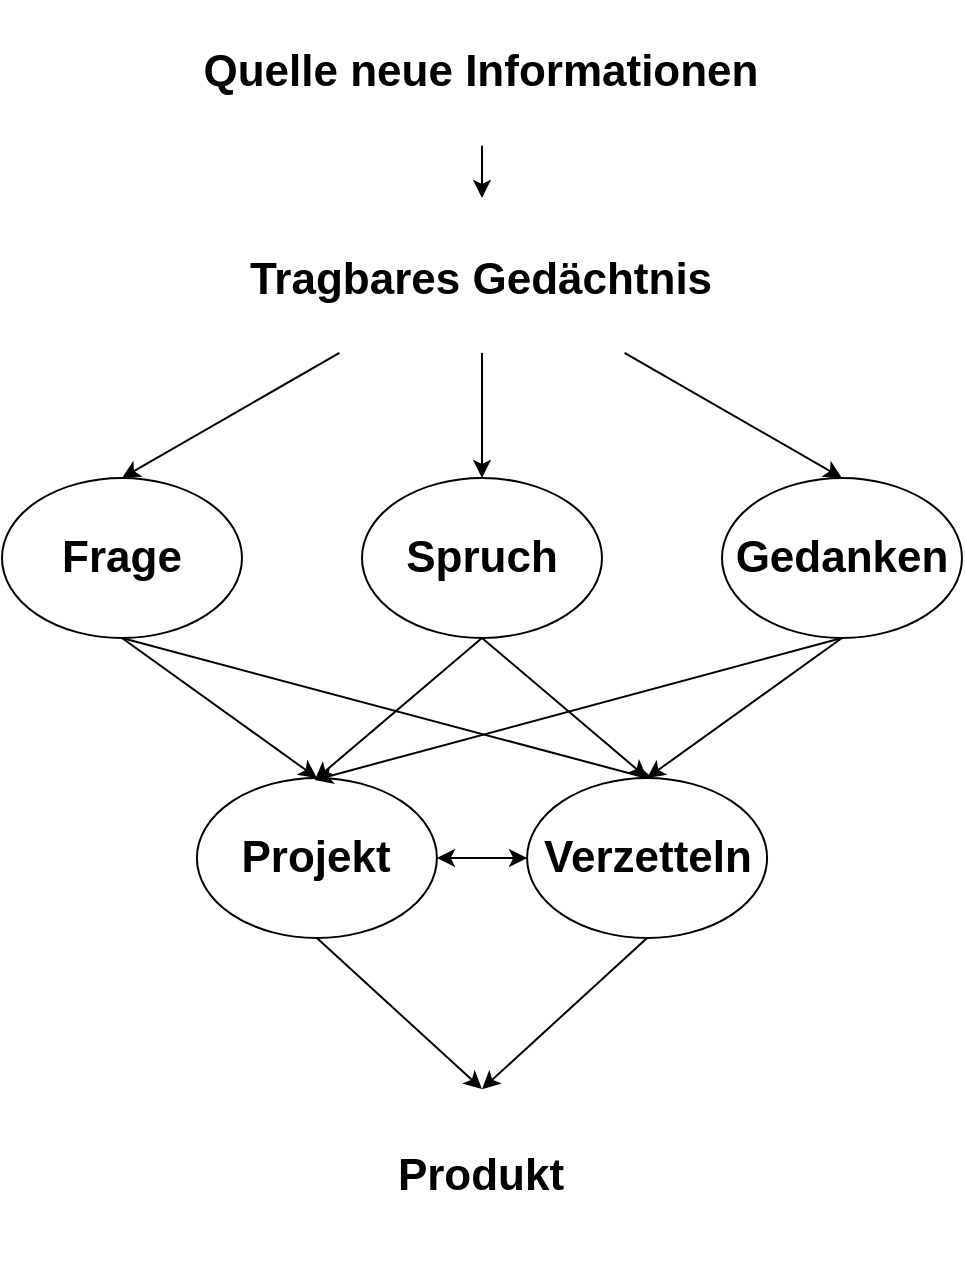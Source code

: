 <mxfile version="13.6.10" type="github" pages="2"><diagram id="3uAsL9i0qD9q28Ivpjxe" name="View"><mxGraphModel dx="1038" dy="575" grid="1" gridSize="10" guides="1" tooltips="1" connect="1" arrows="1" fold="1" page="1" pageScale="1" pageWidth="1169" pageHeight="827" math="0" shadow="0"><root><mxCell id="0"/><mxCell id="1" parent="0"/><mxCell id="ZO8J95SFuzFY4x3jLayi-111" style="rounded=1;sketch=0;orthogonalLoop=1;jettySize=auto;html=1;exitX=0.5;exitY=1;exitDx=0;exitDy=0;entryX=0.5;entryY=0;entryDx=0;entryDy=0;startArrow=none;startFill=0;strokeWidth=1;endArrow=classic;endFill=1;" parent="1" source="ZO8J95SFuzFY4x3jLayi-110" edge="1"><mxGeometry relative="1" as="geometry"><mxPoint x="584.996" y="197" as="targetPoint"/></mxGeometry></mxCell><mxCell id="ZO8J95SFuzFY4x3jLayi-110" value="&lt;font style=&quot;font-size: 22px&quot;&gt;&lt;b&gt;Quelle neue Informationen&lt;/b&gt;&lt;/font&gt;" style="text;html=1;strokeColor=none;fillColor=none;align=center;verticalAlign=middle;whiteSpace=wrap;rounded=0;" parent="1" vertex="1"><mxGeometry x="442.448" y="98" width="285.097" height="72.857" as="geometry"/></mxCell><mxCell id="ZO8J95SFuzFY4x3jLayi-113" style="edgeStyle=none;rounded=1;sketch=0;orthogonalLoop=1;jettySize=auto;html=1;exitX=0.5;exitY=0;exitDx=0;exitDy=0;entryX=0.5;entryY=1;entryDx=0;entryDy=0;startArrow=classic;startFill=1;strokeWidth=1;endArrow=none;endFill=0;" parent="1" source="ZO8J95SFuzFY4x3jLayi-112" target="p1HnyAOGCNcME6CE6XAC-10" edge="1"><mxGeometry relative="1" as="geometry"><mxPoint x="585.001" y="640.0" as="targetPoint"/></mxGeometry></mxCell><mxCell id="ZO8J95SFuzFY4x3jLayi-112" value="&lt;font style=&quot;font-size: 22px&quot;&gt;&lt;b&gt;Produkt&lt;/b&gt;&lt;/font&gt;" style="text;html=1;strokeColor=none;fillColor=none;align=center;verticalAlign=middle;whiteSpace=wrap;rounded=0;" parent="1" vertex="1"><mxGeometry x="487.355" y="642.571" width="195.291" height="87.429" as="geometry"/></mxCell><mxCell id="p1HnyAOGCNcME6CE6XAC-17" style="edgeStyle=none;rounded=0;orthogonalLoop=1;jettySize=auto;html=1;exitX=0.25;exitY=1;exitDx=0;exitDy=0;entryX=0.5;entryY=0;entryDx=0;entryDy=0;" parent="1" source="p1HnyAOGCNcME6CE6XAC-9" target="p1HnyAOGCNcME6CE6XAC-12" edge="1"><mxGeometry relative="1" as="geometry"/></mxCell><mxCell id="p1HnyAOGCNcME6CE6XAC-18" style="edgeStyle=none;rounded=0;orthogonalLoop=1;jettySize=auto;html=1;exitX=0.5;exitY=1;exitDx=0;exitDy=0;entryX=0.5;entryY=0;entryDx=0;entryDy=0;" parent="1" source="p1HnyAOGCNcME6CE6XAC-9" target="p1HnyAOGCNcME6CE6XAC-13" edge="1"><mxGeometry relative="1" as="geometry"/></mxCell><mxCell id="p1HnyAOGCNcME6CE6XAC-19" style="edgeStyle=none;rounded=0;orthogonalLoop=1;jettySize=auto;html=1;exitX=0.75;exitY=1;exitDx=0;exitDy=0;entryX=0.5;entryY=0;entryDx=0;entryDy=0;" parent="1" source="p1HnyAOGCNcME6CE6XAC-9" target="p1HnyAOGCNcME6CE6XAC-14" edge="1"><mxGeometry relative="1" as="geometry"/></mxCell><mxCell id="p1HnyAOGCNcME6CE6XAC-9" value="&lt;font style=&quot;font-size: 22px&quot;&gt;&lt;b&gt;Tragbares Gedächtnis&lt;/b&gt;&lt;/font&gt;" style="text;html=1;strokeColor=none;fillColor=none;align=center;verticalAlign=middle;whiteSpace=wrap;rounded=0;" parent="1" vertex="1"><mxGeometry x="442.448" y="201.57" width="285.097" height="72.857" as="geometry"/></mxCell><mxCell id="p1HnyAOGCNcME6CE6XAC-26" style="edgeStyle=none;rounded=0;orthogonalLoop=1;jettySize=auto;html=1;exitX=1;exitY=0.5;exitDx=0;exitDy=0;entryX=0;entryY=0.5;entryDx=0;entryDy=0;startArrow=classic;startFill=1;" parent="1" source="p1HnyAOGCNcME6CE6XAC-10" target="p1HnyAOGCNcME6CE6XAC-15" edge="1"><mxGeometry relative="1" as="geometry"/></mxCell><mxCell id="p1HnyAOGCNcME6CE6XAC-10" value="&lt;span style=&quot;font-size: 22px&quot;&gt;&lt;b&gt;Projekt&lt;/b&gt;&lt;/span&gt;" style="ellipse;whiteSpace=wrap;html=1;" parent="1" vertex="1"><mxGeometry x="442.446" y="486.996" width="120" height="80" as="geometry"/></mxCell><mxCell id="p1HnyAOGCNcME6CE6XAC-22" style="edgeStyle=none;rounded=0;orthogonalLoop=1;jettySize=auto;html=1;exitX=0.5;exitY=1;exitDx=0;exitDy=0;entryX=0.5;entryY=0;entryDx=0;entryDy=0;" parent="1" source="p1HnyAOGCNcME6CE6XAC-12" target="p1HnyAOGCNcME6CE6XAC-10" edge="1"><mxGeometry relative="1" as="geometry"/></mxCell><mxCell id="p1HnyAOGCNcME6CE6XAC-27" style="edgeStyle=none;rounded=0;orthogonalLoop=1;jettySize=auto;html=1;exitX=0.5;exitY=1;exitDx=0;exitDy=0;startArrow=none;startFill=0;" parent="1" source="p1HnyAOGCNcME6CE6XAC-12" edge="1"><mxGeometry relative="1" as="geometry"><mxPoint x="671.39" y="488" as="targetPoint"/></mxGeometry></mxCell><mxCell id="p1HnyAOGCNcME6CE6XAC-12" value="&lt;span style=&quot;font-size: 22px&quot;&gt;&lt;b&gt;Frage&lt;/b&gt;&lt;/span&gt;" style="ellipse;whiteSpace=wrap;html=1;" parent="1" vertex="1"><mxGeometry x="344.996" y="336.996" width="120" height="80" as="geometry"/></mxCell><mxCell id="p1HnyAOGCNcME6CE6XAC-23" style="edgeStyle=none;rounded=0;orthogonalLoop=1;jettySize=auto;html=1;exitX=0.5;exitY=1;exitDx=0;exitDy=0;" parent="1" source="p1HnyAOGCNcME6CE6XAC-13" edge="1"><mxGeometry relative="1" as="geometry"><mxPoint x="501.39" y="488" as="targetPoint"/></mxGeometry></mxCell><mxCell id="p1HnyAOGCNcME6CE6XAC-25" style="edgeStyle=none;rounded=0;orthogonalLoop=1;jettySize=auto;html=1;exitX=0.5;exitY=1;exitDx=0;exitDy=0;entryX=0.5;entryY=0;entryDx=0;entryDy=0;" parent="1" source="p1HnyAOGCNcME6CE6XAC-13" target="p1HnyAOGCNcME6CE6XAC-15" edge="1"><mxGeometry relative="1" as="geometry"/></mxCell><mxCell id="p1HnyAOGCNcME6CE6XAC-13" value="&lt;span style=&quot;font-size: 22px&quot;&gt;&lt;b&gt;Spruch&lt;/b&gt;&lt;/span&gt;" style="ellipse;whiteSpace=wrap;html=1;" parent="1" vertex="1"><mxGeometry x="524.996" y="336.996" width="120" height="80" as="geometry"/></mxCell><mxCell id="p1HnyAOGCNcME6CE6XAC-24" style="edgeStyle=none;rounded=0;orthogonalLoop=1;jettySize=auto;html=1;exitX=0.5;exitY=1;exitDx=0;exitDy=0;entryX=0.5;entryY=0;entryDx=0;entryDy=0;" parent="1" source="p1HnyAOGCNcME6CE6XAC-14" target="p1HnyAOGCNcME6CE6XAC-15" edge="1"><mxGeometry relative="1" as="geometry"/></mxCell><mxCell id="p1HnyAOGCNcME6CE6XAC-28" style="edgeStyle=none;rounded=0;orthogonalLoop=1;jettySize=auto;html=1;exitX=0.5;exitY=1;exitDx=0;exitDy=0;startArrow=none;startFill=0;" parent="1" source="p1HnyAOGCNcME6CE6XAC-14" edge="1"><mxGeometry relative="1" as="geometry"><mxPoint x="501.39" y="488" as="targetPoint"/></mxGeometry></mxCell><mxCell id="p1HnyAOGCNcME6CE6XAC-14" value="&lt;span style=&quot;font-size: 22px&quot;&gt;&lt;b&gt;Gedanken&lt;/b&gt;&lt;/span&gt;" style="ellipse;whiteSpace=wrap;html=1;" parent="1" vertex="1"><mxGeometry x="704.996" y="336.996" width="120" height="80" as="geometry"/></mxCell><mxCell id="p1HnyAOGCNcME6CE6XAC-16" style="rounded=0;orthogonalLoop=1;jettySize=auto;html=1;exitX=0.5;exitY=1;exitDx=0;exitDy=0;entryX=0.5;entryY=0;entryDx=0;entryDy=0;" parent="1" source="p1HnyAOGCNcME6CE6XAC-15" target="ZO8J95SFuzFY4x3jLayi-112" edge="1"><mxGeometry relative="1" as="geometry"><mxPoint x="621.39" y="648" as="targetPoint"/></mxGeometry></mxCell><mxCell id="p1HnyAOGCNcME6CE6XAC-15" value="&lt;span style=&quot;font-size: 22px&quot;&gt;&lt;b&gt;Verzetteln&lt;/b&gt;&lt;/span&gt;" style="ellipse;whiteSpace=wrap;html=1;" parent="1" vertex="1"><mxGeometry x="607.546" y="486.996" width="120" height="80" as="geometry"/></mxCell></root></mxGraphModel></diagram><diagram id="_waLNjIsZIv5VZ-BVWRj" name="Gedanken"><mxGraphModel dx="1038" dy="575" grid="1" gridSize="10" guides="1" tooltips="1" connect="1" arrows="1" fold="1" page="1" pageScale="1" pageWidth="1169" pageHeight="827" math="0" shadow="0"><root><mxCell id="70eYM2zyBjVhMWVpb5J5-0"/><mxCell id="70eYM2zyBjVhMWVpb5J5-1" parent="70eYM2zyBjVhMWVpb5J5-0"/><mxCell id="tgrcW90EUal5UnSgzYxM-0" value="Beschaffung" style="text;html=1;strokeColor=none;fillColor=none;align=center;verticalAlign=middle;whiteSpace=wrap;rounded=0;" parent="70eYM2zyBjVhMWVpb5J5-1" vertex="1"><mxGeometry x="380" y="450" width="40" height="20" as="geometry"/></mxCell><mxCell id="tgrcW90EUal5UnSgzYxM-1" value="Klären" style="text;html=1;strokeColor=none;fillColor=none;align=center;verticalAlign=middle;whiteSpace=wrap;rounded=0;" parent="70eYM2zyBjVhMWVpb5J5-1" vertex="1"><mxGeometry x="380" y="490" width="40" height="20" as="geometry"/></mxCell><mxCell id="tgrcW90EUal5UnSgzYxM-2" value="&lt;font style=&quot;font-size: 22px&quot;&gt;&lt;b&gt;Projekt&lt;/b&gt;&lt;/font&gt;" style="text;html=1;strokeColor=none;fillColor=none;align=center;verticalAlign=middle;whiteSpace=wrap;rounded=0;" parent="70eYM2zyBjVhMWVpb5J5-1" vertex="1"><mxGeometry x="380" y="330" width="40" height="20" as="geometry"/></mxCell><mxCell id="tgrcW90EUal5UnSgzYxM-3" value="Recherche" style="text;html=1;strokeColor=none;fillColor=none;align=center;verticalAlign=middle;whiteSpace=wrap;rounded=0;" parent="70eYM2zyBjVhMWVpb5J5-1" vertex="1"><mxGeometry x="515" y="300" width="40" height="20" as="geometry"/></mxCell><mxCell id="tgrcW90EUal5UnSgzYxM-4" value="Projekt" style="text;html=1;strokeColor=none;fillColor=none;align=center;verticalAlign=middle;whiteSpace=wrap;rounded=0;" parent="70eYM2zyBjVhMWVpb5J5-1" vertex="1"><mxGeometry x="515" y="340" width="40" height="20" as="geometry"/></mxCell><mxCell id="tgrcW90EUal5UnSgzYxM-5" value="Frage" style="text;html=1;strokeColor=none;fillColor=none;align=center;verticalAlign=middle;whiteSpace=wrap;rounded=0;" parent="70eYM2zyBjVhMWVpb5J5-1" vertex="1"><mxGeometry x="515" y="380" width="40" height="20" as="geometry"/></mxCell><mxCell id="tgrcW90EUal5UnSgzYxM-6" value="Schreiben" style="text;html=1;strokeColor=none;fillColor=none;align=center;verticalAlign=middle;whiteSpace=wrap;rounded=0;" parent="70eYM2zyBjVhMWVpb5J5-1" vertex="1"><mxGeometry x="515" y="460" width="40" height="20" as="geometry"/></mxCell><mxCell id="tgrcW90EUal5UnSgzYxM-7" value="Brainstorming" style="text;html=1;strokeColor=none;fillColor=none;align=center;verticalAlign=middle;whiteSpace=wrap;rounded=0;" parent="70eYM2zyBjVhMWVpb5J5-1" vertex="1"><mxGeometry x="515" y="500" width="40" height="20" as="geometry"/></mxCell><mxCell id="tgrcW90EUal5UnSgzYxM-8" value="Idee" style="text;html=1;strokeColor=none;fillColor=none;align=center;verticalAlign=middle;whiteSpace=wrap;rounded=0;" parent="70eYM2zyBjVhMWVpb5J5-1" vertex="1"><mxGeometry x="515" y="540" width="40" height="20" as="geometry"/></mxCell><mxCell id="tgrcW90EUal5UnSgzYxM-9" value="&lt;font style=&quot;font-size: 22px&quot;&gt;&lt;b&gt;Flüchtige Notizen&lt;/b&gt;&lt;/font&gt;" style="text;html=1;strokeColor=none;fillColor=none;align=center;verticalAlign=middle;whiteSpace=wrap;rounded=0;" parent="70eYM2zyBjVhMWVpb5J5-1" vertex="1"><mxGeometry x="515" y="260" width="40" height="20" as="geometry"/></mxCell><mxCell id="tgrcW90EUal5UnSgzYxM-10" value="Quelle" style="text;html=1;strokeColor=none;fillColor=none;align=center;verticalAlign=middle;whiteSpace=wrap;rounded=0;" parent="70eYM2zyBjVhMWVpb5J5-1" vertex="1"><mxGeometry x="380" y="220" width="40" height="20" as="geometry"/></mxCell><mxCell id="tgrcW90EUal5UnSgzYxM-11" value="Wesen" style="text;html=1;strokeColor=none;fillColor=none;align=center;verticalAlign=middle;whiteSpace=wrap;rounded=0;" parent="70eYM2zyBjVhMWVpb5J5-1" vertex="1"><mxGeometry x="380" y="260" width="40" height="20" as="geometry"/></mxCell><mxCell id="tgrcW90EUal5UnSgzYxM-12" value="&lt;font style=&quot;font-size: 22px&quot;&gt;&lt;b&gt;Ideen&lt;/b&gt;&lt;/font&gt;" style="text;html=1;strokeColor=none;fillColor=none;align=center;verticalAlign=middle;whiteSpace=wrap;rounded=0;" parent="70eYM2zyBjVhMWVpb5J5-1" vertex="1"><mxGeometry x="380" y="180" width="40" height="20" as="geometry"/></mxCell><mxCell id="tgrcW90EUal5UnSgzYxM-13" value="Quelle" style="text;html=1;strokeColor=none;fillColor=none;align=center;verticalAlign=middle;whiteSpace=wrap;rounded=0;" parent="70eYM2zyBjVhMWVpb5J5-1" vertex="1"><mxGeometry x="380" y="110" width="40" height="20" as="geometry"/></mxCell><mxCell id="tgrcW90EUal5UnSgzYxM-14" value="&lt;font style=&quot;font-size: 22px&quot;&gt;&lt;b&gt;Sprüche&lt;/b&gt;&lt;/font&gt;" style="text;html=1;strokeColor=none;fillColor=none;align=center;verticalAlign=middle;whiteSpace=wrap;rounded=0;" parent="70eYM2zyBjVhMWVpb5J5-1" vertex="1"><mxGeometry x="380" y="70" width="40" height="20" as="geometry"/></mxCell><mxCell id="tgrcW90EUal5UnSgzYxM-15" value="Spruch" style="text;html=1;strokeColor=none;fillColor=none;align=center;verticalAlign=middle;whiteSpace=wrap;rounded=0;" parent="70eYM2zyBjVhMWVpb5J5-1" vertex="1"><mxGeometry x="515" y="420" width="40" height="20" as="geometry"/></mxCell><mxCell id="tgrcW90EUal5UnSgzYxM-16" value="Evaluierung" style="text;html=1;strokeColor=none;fillColor=none;align=center;verticalAlign=middle;whiteSpace=wrap;rounded=0;" parent="70eYM2zyBjVhMWVpb5J5-1" vertex="1"><mxGeometry x="515" y="580" width="40" height="20" as="geometry"/></mxCell><mxCell id="tgrcW90EUal5UnSgzYxM-17" value="" style="group;" parent="70eYM2zyBjVhMWVpb5J5-1" vertex="1" connectable="0"><mxGeometry x="660" y="70" width="40" height="352" as="geometry"/></mxCell><mxCell id="tgrcW90EUal5UnSgzYxM-18" value="" style="group;" parent="tgrcW90EUal5UnSgzYxM-17" vertex="1" connectable="0"><mxGeometry width="40" height="352" as="geometry"/></mxCell><mxCell id="tgrcW90EUal5UnSgzYxM-19" value="" style="group;" parent="tgrcW90EUal5UnSgzYxM-18" vertex="1" connectable="0"><mxGeometry width="40" height="352" as="geometry"/></mxCell><mxCell id="tgrcW90EUal5UnSgzYxM-20" value="Recherche" style="text;html=1;strokeColor=none;fillColor=none;align=center;verticalAlign=middle;whiteSpace=wrap;rounded=0;" parent="tgrcW90EUal5UnSgzYxM-19" vertex="1"><mxGeometry y="28.16" width="40" height="14.08" as="geometry"/></mxCell><mxCell id="tgrcW90EUal5UnSgzYxM-21" value="Projekt" style="text;html=1;strokeColor=none;fillColor=none;align=center;verticalAlign=middle;whiteSpace=wrap;rounded=0;" parent="tgrcW90EUal5UnSgzYxM-19" vertex="1"><mxGeometry y="56.32" width="40" height="14.08" as="geometry"/></mxCell><mxCell id="tgrcW90EUal5UnSgzYxM-22" value="Überblick" style="text;html=1;strokeColor=none;fillColor=none;align=center;verticalAlign=middle;whiteSpace=wrap;rounded=0;" parent="tgrcW90EUal5UnSgzYxM-19" vertex="1"><mxGeometry y="84.48" width="40" height="14.08" as="geometry"/></mxCell><mxCell id="tgrcW90EUal5UnSgzYxM-23" value="Wesen einer Frage" style="text;html=1;strokeColor=none;fillColor=none;align=center;verticalAlign=middle;whiteSpace=wrap;rounded=0;" parent="tgrcW90EUal5UnSgzYxM-19" vertex="1"><mxGeometry y="121.088" width="40" height="14.08" as="geometry"/></mxCell><mxCell id="tgrcW90EUal5UnSgzYxM-24" value="Klären" style="text;html=1;strokeColor=none;fillColor=none;align=center;verticalAlign=middle;whiteSpace=wrap;rounded=0;" parent="tgrcW90EUal5UnSgzYxM-19" vertex="1"><mxGeometry y="156.288" width="40" height="14.08" as="geometry"/></mxCell><mxCell id="tgrcW90EUal5UnSgzYxM-25" value="&lt;font style=&quot;font-size: 22px&quot;&gt;&lt;b&gt;Fragebuch&lt;/b&gt;&lt;/font&gt;" style="text;html=1;strokeColor=none;fillColor=none;align=center;verticalAlign=middle;whiteSpace=wrap;rounded=0;" parent="tgrcW90EUal5UnSgzYxM-19" vertex="1"><mxGeometry width="40" height="14.08" as="geometry"/></mxCell><mxCell id="tgrcW90EUal5UnSgzYxM-26" value="Nächster Schritt" style="text;html=1;strokeColor=none;fillColor=none;align=center;verticalAlign=middle;whiteSpace=wrap;rounded=0;" parent="tgrcW90EUal5UnSgzYxM-19" vertex="1"><mxGeometry y="186.56" width="40" height="14.08" as="geometry"/></mxCell><mxCell id="tgrcW90EUal5UnSgzYxM-27" value="Verzetteln" style="text;html=1;strokeColor=none;fillColor=none;align=center;verticalAlign=middle;whiteSpace=wrap;rounded=0;" parent="tgrcW90EUal5UnSgzYxM-19" vertex="1"><mxGeometry y="219.648" width="40" height="14.08" as="geometry"/></mxCell><mxCell id="tgrcW90EUal5UnSgzYxM-28" value="Schreiben" style="text;html=1;strokeColor=none;fillColor=none;align=center;verticalAlign=middle;whiteSpace=wrap;rounded=0;" parent="tgrcW90EUal5UnSgzYxM-19" vertex="1"><mxGeometry y="255.5" width="40" height="20" as="geometry"/></mxCell><mxCell id="tgrcW90EUal5UnSgzYxM-29" value="Quelle" style="text;html=1;strokeColor=none;fillColor=none;align=center;verticalAlign=middle;whiteSpace=wrap;rounded=0;" parent="70eYM2zyBjVhMWVpb5J5-1" vertex="1"><mxGeometry x="515" y="110" width="40" height="20" as="geometry"/></mxCell><mxCell id="tgrcW90EUal5UnSgzYxM-30" value="Wesen" style="text;html=1;strokeColor=none;fillColor=none;align=center;verticalAlign=middle;whiteSpace=wrap;rounded=0;" parent="70eYM2zyBjVhMWVpb5J5-1" vertex="1"><mxGeometry x="515" y="150" width="40" height="20" as="geometry"/></mxCell><mxCell id="tgrcW90EUal5UnSgzYxM-31" value="&lt;font style=&quot;font-size: 22px&quot;&gt;&lt;b&gt;Gedanken&lt;/b&gt;&lt;/font&gt;" style="text;html=1;strokeColor=none;fillColor=none;align=center;verticalAlign=middle;whiteSpace=wrap;rounded=0;" parent="70eYM2zyBjVhMWVpb5J5-1" vertex="1"><mxGeometry x="515" y="70" width="40" height="20" as="geometry"/></mxCell><mxCell id="tgrcW90EUal5UnSgzYxM-32" value="Wie kam ich drauf?" style="text;html=1;strokeColor=none;fillColor=none;align=center;verticalAlign=middle;whiteSpace=wrap;rounded=0;" parent="70eYM2zyBjVhMWVpb5J5-1" vertex="1"><mxGeometry x="490" y="190" width="90" height="20" as="geometry"/></mxCell><mxCell id="tgrcW90EUal5UnSgzYxM-33" value="Ziel" style="text;html=1;strokeColor=none;fillColor=none;align=center;verticalAlign=middle;whiteSpace=wrap;rounded=0;" parent="70eYM2zyBjVhMWVpb5J5-1" vertex="1"><mxGeometry x="380" y="370" width="40" height="20" as="geometry"/></mxCell><mxCell id="tgrcW90EUal5UnSgzYxM-34" value="Priorität" style="text;html=1;strokeColor=none;fillColor=none;align=center;verticalAlign=middle;whiteSpace=wrap;rounded=0;" parent="70eYM2zyBjVhMWVpb5J5-1" vertex="1"><mxGeometry x="380" y="722" width="40" height="20" as="geometry"/></mxCell><mxCell id="tgrcW90EUal5UnSgzYxM-35" value="Start" style="text;html=1;strokeColor=none;fillColor=none;align=center;verticalAlign=middle;whiteSpace=wrap;rounded=0;" parent="70eYM2zyBjVhMWVpb5J5-1" vertex="1"><mxGeometry x="380" y="530" width="40" height="20" as="geometry"/></mxCell><mxCell id="tgrcW90EUal5UnSgzYxM-36" value="Ziel" style="text;html=1;strokeColor=none;fillColor=none;align=center;verticalAlign=middle;whiteSpace=wrap;rounded=0;" parent="70eYM2zyBjVhMWVpb5J5-1" vertex="1"><mxGeometry x="380" y="570" width="40" height="20" as="geometry"/></mxCell><mxCell id="tgrcW90EUal5UnSgzYxM-37" value="Brainstorming" style="text;html=1;strokeColor=none;fillColor=none;align=center;verticalAlign=middle;whiteSpace=wrap;rounded=0;" parent="70eYM2zyBjVhMWVpb5J5-1" vertex="1"><mxGeometry x="380" y="612" width="40" height="20" as="geometry"/></mxCell><mxCell id="tgrcW90EUal5UnSgzYxM-38" value="Konzeption" style="text;html=1;strokeColor=none;fillColor=none;align=center;verticalAlign=middle;whiteSpace=wrap;rounded=0;" parent="70eYM2zyBjVhMWVpb5J5-1" vertex="1"><mxGeometry x="380" y="652" width="40" height="20" as="geometry"/></mxCell><mxCell id="tgrcW90EUal5UnSgzYxM-39" value="Bedürfnis" style="text;html=1;strokeColor=none;fillColor=none;align=center;verticalAlign=middle;whiteSpace=wrap;rounded=0;" parent="70eYM2zyBjVhMWVpb5J5-1" vertex="1"><mxGeometry x="380" y="692" width="40" height="20" as="geometry"/></mxCell><mxCell id="tgrcW90EUal5UnSgzYxM-40" value="Produkt" style="text;html=1;strokeColor=none;fillColor=none;align=center;verticalAlign=middle;whiteSpace=wrap;rounded=0;" parent="70eYM2zyBjVhMWVpb5J5-1" vertex="1"><mxGeometry x="380" y="412" width="40" height="20" as="geometry"/></mxCell></root></mxGraphModel></diagram></mxfile>